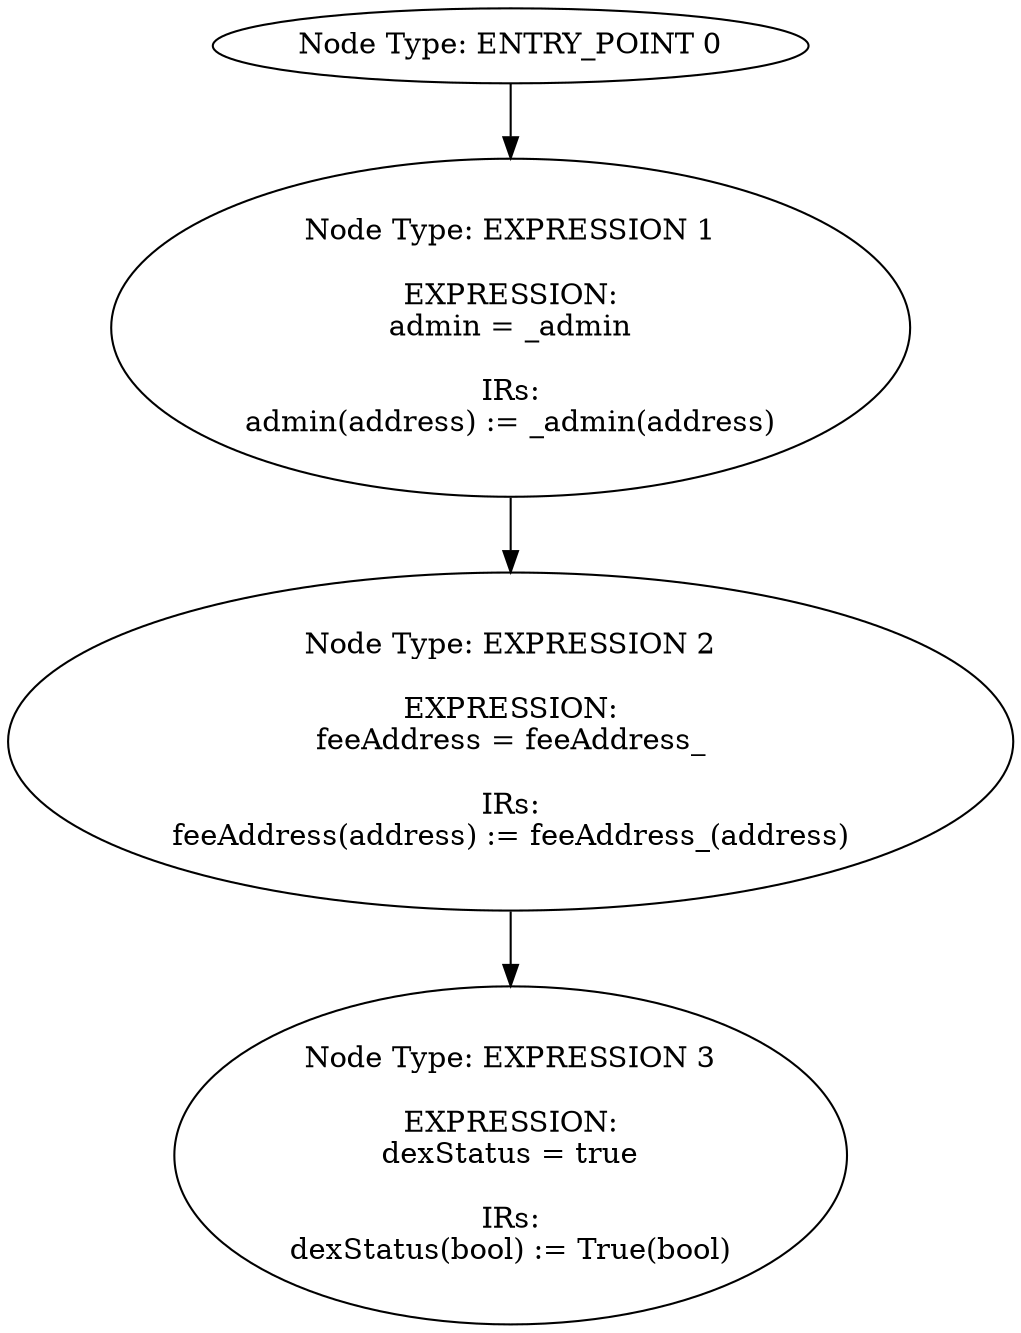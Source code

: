 digraph{
0[label="Node Type: ENTRY_POINT 0
"];
0->1;
1[label="Node Type: EXPRESSION 1

EXPRESSION:
admin = _admin

IRs:
admin(address) := _admin(address)"];
1->2;
2[label="Node Type: EXPRESSION 2

EXPRESSION:
feeAddress = feeAddress_

IRs:
feeAddress(address) := feeAddress_(address)"];
2->3;
3[label="Node Type: EXPRESSION 3

EXPRESSION:
dexStatus = true

IRs:
dexStatus(bool) := True(bool)"];
}
